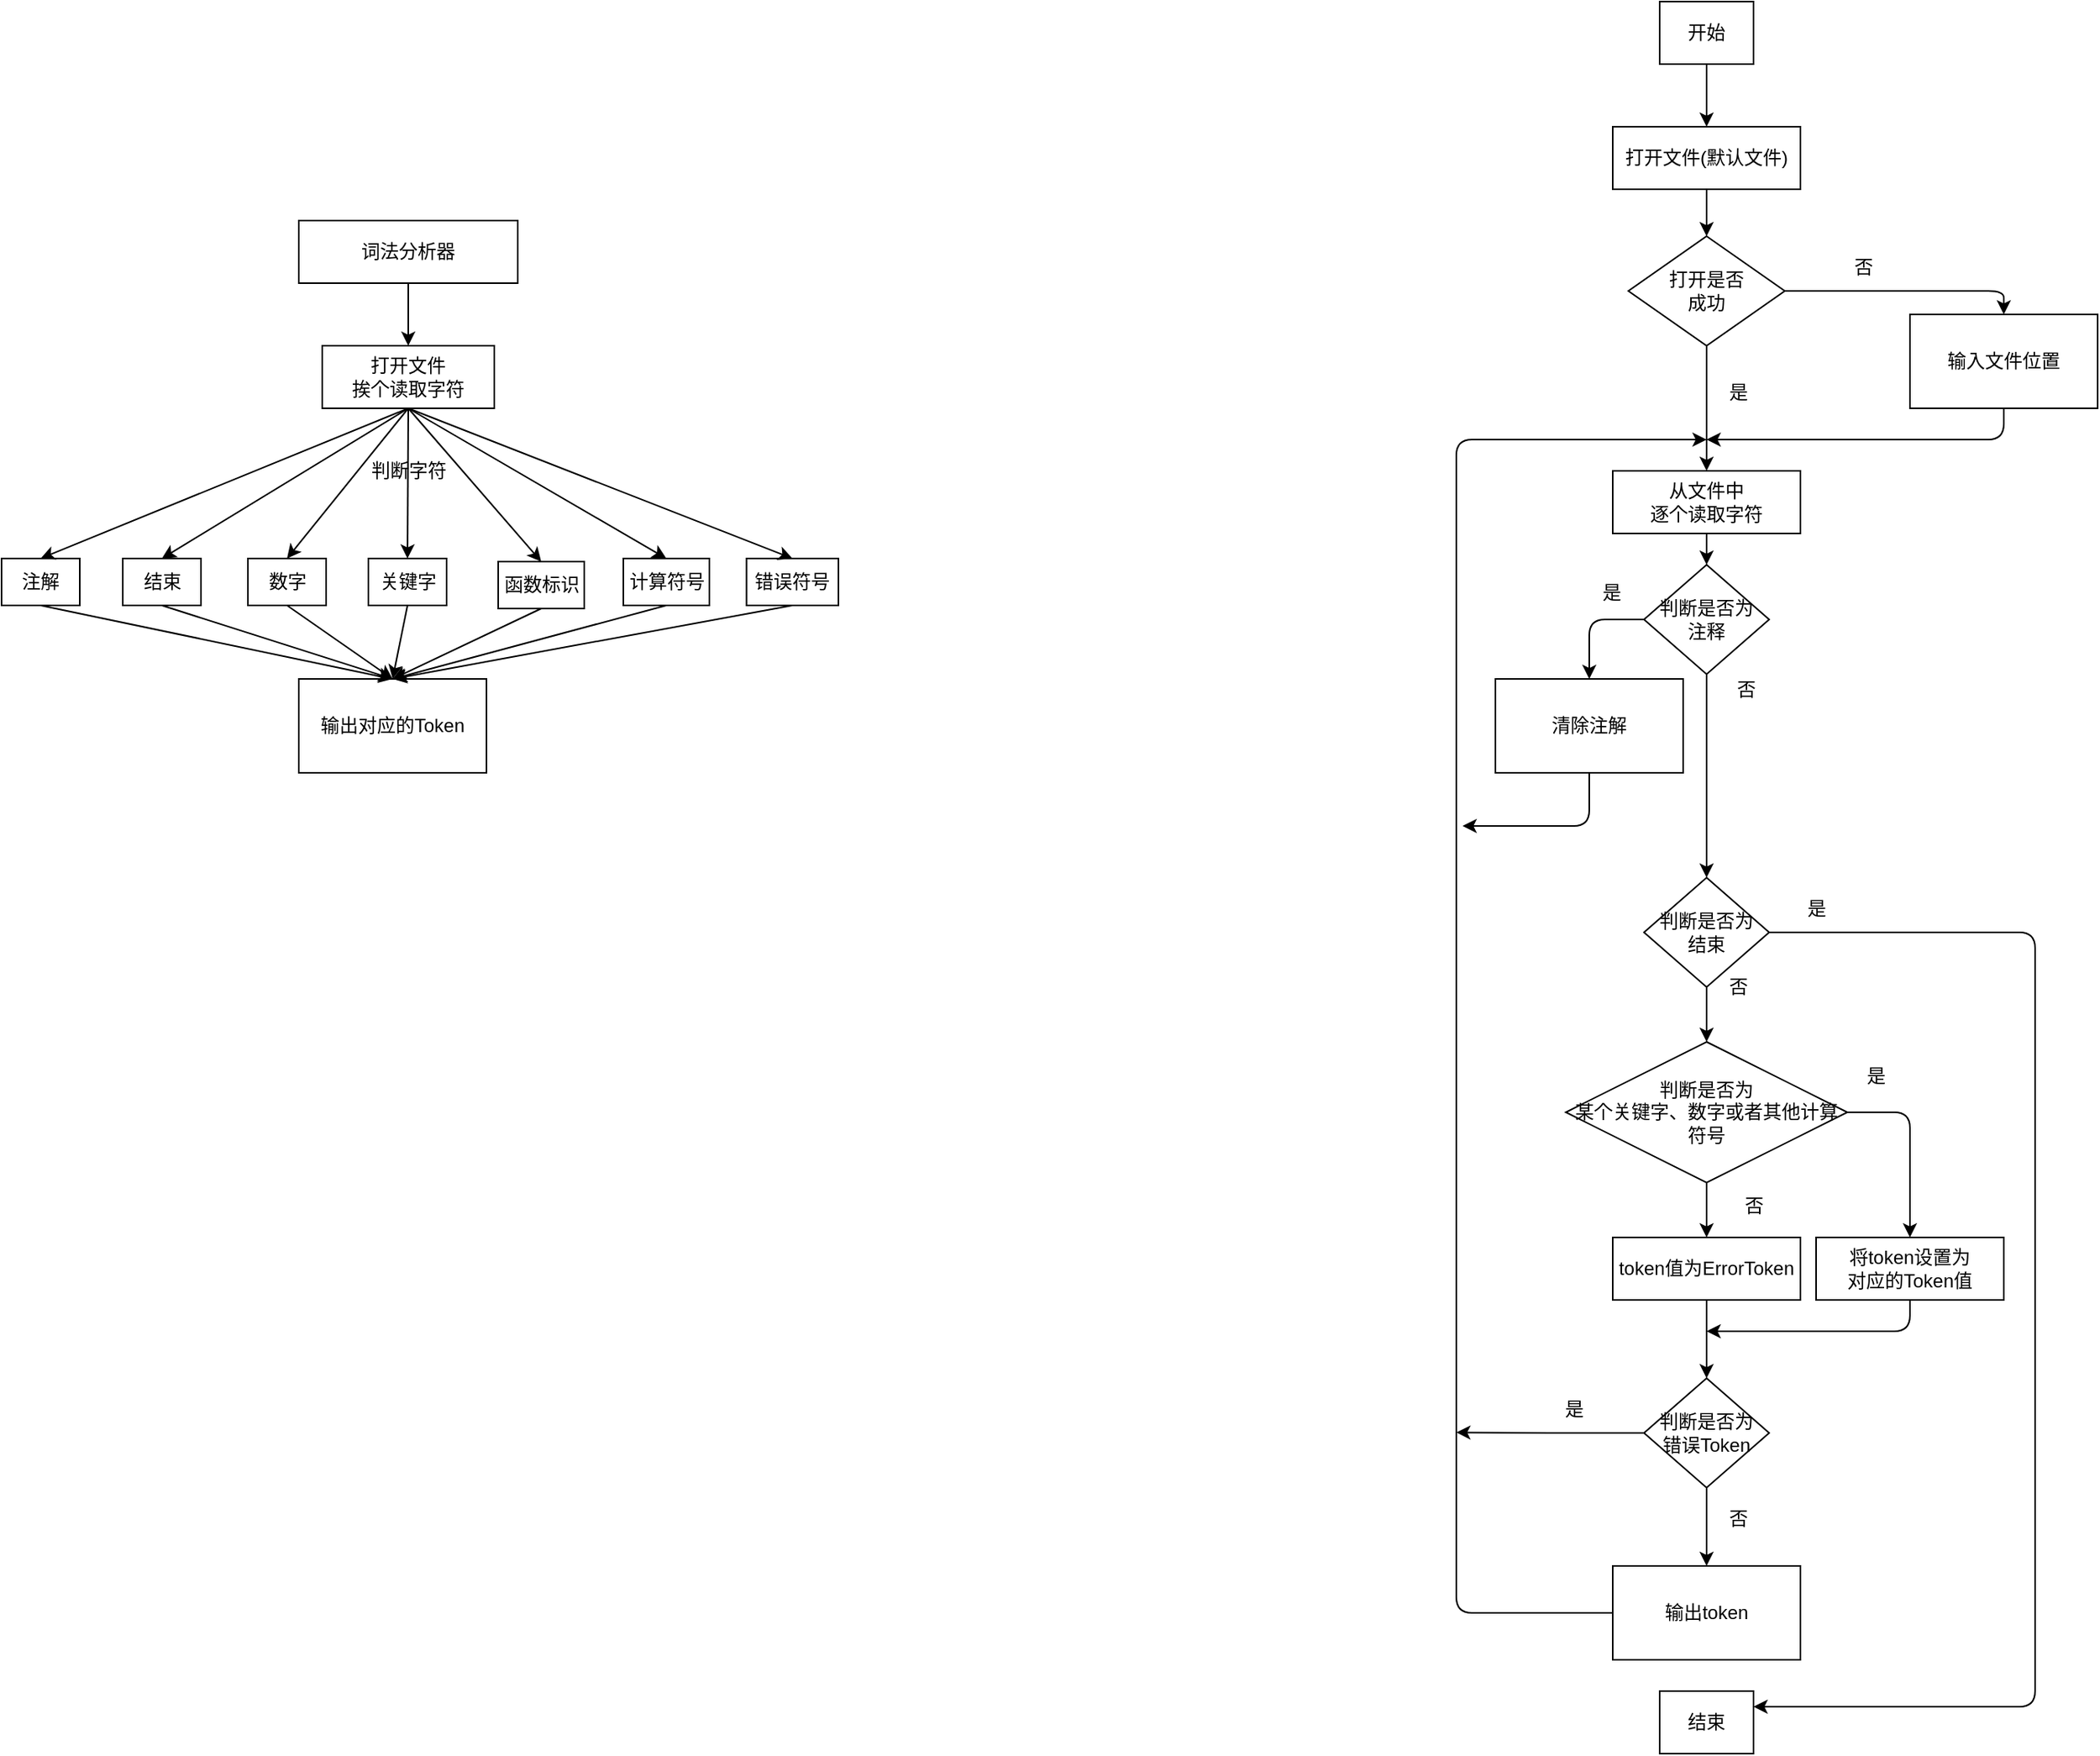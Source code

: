 <mxfile version="14.1.1" type="github">
  <diagram id="XsmayL_TNHPvaqfaG_1q" name="Page-1">
    <mxGraphModel dx="2281" dy="829" grid="0" gridSize="10" guides="1" tooltips="1" connect="1" arrows="1" fold="1" page="0" pageScale="1" pageWidth="827" pageHeight="1169" math="0" shadow="0">
      <root>
        <mxCell id="0" />
        <mxCell id="1" parent="0" />
        <mxCell id="DwU-FVaj21BzKpIbncj1-26" style="edgeStyle=orthogonalEdgeStyle;rounded=0;orthogonalLoop=1;jettySize=auto;html=1;exitX=0.5;exitY=1;exitDx=0;exitDy=0;entryX=0.5;entryY=0;entryDx=0;entryDy=0;" edge="1" parent="1" source="DwU-FVaj21BzKpIbncj1-1" target="DwU-FVaj21BzKpIbncj1-2">
          <mxGeometry relative="1" as="geometry" />
        </mxCell>
        <mxCell id="DwU-FVaj21BzKpIbncj1-1" value="开始" style="rounded=0;whiteSpace=wrap;html=1;" vertex="1" parent="1">
          <mxGeometry x="340" y="60" width="60" height="40" as="geometry" />
        </mxCell>
        <mxCell id="DwU-FVaj21BzKpIbncj1-25" style="edgeStyle=orthogonalEdgeStyle;rounded=0;orthogonalLoop=1;jettySize=auto;html=1;exitX=0.5;exitY=1;exitDx=0;exitDy=0;entryX=0.5;entryY=0;entryDx=0;entryDy=0;" edge="1" parent="1" source="DwU-FVaj21BzKpIbncj1-2" target="DwU-FVaj21BzKpIbncj1-3">
          <mxGeometry relative="1" as="geometry" />
        </mxCell>
        <mxCell id="DwU-FVaj21BzKpIbncj1-2" value="打开文件(默认文件)" style="rounded=0;whiteSpace=wrap;html=1;" vertex="1" parent="1">
          <mxGeometry x="310" y="140" width="120" height="40" as="geometry" />
        </mxCell>
        <mxCell id="DwU-FVaj21BzKpIbncj1-24" style="edgeStyle=orthogonalEdgeStyle;rounded=0;orthogonalLoop=1;jettySize=auto;html=1;entryX=0.5;entryY=0;entryDx=0;entryDy=0;" edge="1" parent="1" source="DwU-FVaj21BzKpIbncj1-3" target="DwU-FVaj21BzKpIbncj1-4">
          <mxGeometry relative="1" as="geometry" />
        </mxCell>
        <mxCell id="DwU-FVaj21BzKpIbncj1-3" value="打开是否&lt;br&gt;成功" style="rhombus;whiteSpace=wrap;html=1;" vertex="1" parent="1">
          <mxGeometry x="320" y="210" width="100" height="70" as="geometry" />
        </mxCell>
        <mxCell id="DwU-FVaj21BzKpIbncj1-23" style="edgeStyle=orthogonalEdgeStyle;rounded=0;orthogonalLoop=1;jettySize=auto;html=1;exitX=0.5;exitY=1;exitDx=0;exitDy=0;entryX=0.5;entryY=0;entryDx=0;entryDy=0;" edge="1" parent="1" source="DwU-FVaj21BzKpIbncj1-4" target="DwU-FVaj21BzKpIbncj1-6">
          <mxGeometry relative="1" as="geometry" />
        </mxCell>
        <mxCell id="DwU-FVaj21BzKpIbncj1-4" value="从文件中&lt;br&gt;逐个读取字符" style="rounded=0;whiteSpace=wrap;html=1;" vertex="1" parent="1">
          <mxGeometry x="310" y="360" width="120" height="40" as="geometry" />
        </mxCell>
        <mxCell id="DwU-FVaj21BzKpIbncj1-45" style="edgeStyle=orthogonalEdgeStyle;rounded=0;orthogonalLoop=1;jettySize=auto;html=1;exitX=0.5;exitY=1;exitDx=0;exitDy=0;entryX=0.5;entryY=0;entryDx=0;entryDy=0;" edge="1" parent="1" source="DwU-FVaj21BzKpIbncj1-5" target="DwU-FVaj21BzKpIbncj1-44">
          <mxGeometry relative="1" as="geometry" />
        </mxCell>
        <mxCell id="DwU-FVaj21BzKpIbncj1-5" value="token值为ErrorToken" style="rounded=0;whiteSpace=wrap;html=1;" vertex="1" parent="1">
          <mxGeometry x="310" y="850" width="120" height="40" as="geometry" />
        </mxCell>
        <mxCell id="DwU-FVaj21BzKpIbncj1-15" style="edgeStyle=orthogonalEdgeStyle;rounded=0;orthogonalLoop=1;jettySize=auto;html=1;exitX=0.5;exitY=1;exitDx=0;exitDy=0;entryX=0.5;entryY=0;entryDx=0;entryDy=0;" edge="1" parent="1" source="DwU-FVaj21BzKpIbncj1-6" target="DwU-FVaj21BzKpIbncj1-10">
          <mxGeometry relative="1" as="geometry" />
        </mxCell>
        <mxCell id="DwU-FVaj21BzKpIbncj1-6" value="判断是否为&lt;br&gt;注释" style="rhombus;whiteSpace=wrap;html=1;" vertex="1" parent="1">
          <mxGeometry x="330" y="420" width="80" height="70" as="geometry" />
        </mxCell>
        <mxCell id="DwU-FVaj21BzKpIbncj1-17" style="edgeStyle=orthogonalEdgeStyle;rounded=0;orthogonalLoop=1;jettySize=auto;html=1;exitX=0.5;exitY=1;exitDx=0;exitDy=0;entryX=0.5;entryY=0;entryDx=0;entryDy=0;" edge="1" parent="1" source="DwU-FVaj21BzKpIbncj1-10" target="DwU-FVaj21BzKpIbncj1-11">
          <mxGeometry relative="1" as="geometry" />
        </mxCell>
        <mxCell id="DwU-FVaj21BzKpIbncj1-10" value="判断是否为&lt;br&gt;结束" style="rhombus;whiteSpace=wrap;html=1;" vertex="1" parent="1">
          <mxGeometry x="330" y="620" width="80" height="70" as="geometry" />
        </mxCell>
        <mxCell id="DwU-FVaj21BzKpIbncj1-19" style="edgeStyle=orthogonalEdgeStyle;rounded=0;orthogonalLoop=1;jettySize=auto;html=1;exitX=0.5;exitY=1;exitDx=0;exitDy=0;entryX=0.5;entryY=0;entryDx=0;entryDy=0;" edge="1" parent="1" source="DwU-FVaj21BzKpIbncj1-11" target="DwU-FVaj21BzKpIbncj1-5">
          <mxGeometry relative="1" as="geometry" />
        </mxCell>
        <mxCell id="DwU-FVaj21BzKpIbncj1-11" value="判断是否为&lt;br&gt;某个关键字、数字或者其他计算符号" style="rhombus;whiteSpace=wrap;html=1;" vertex="1" parent="1">
          <mxGeometry x="280" y="725" width="180" height="90" as="geometry" />
        </mxCell>
        <mxCell id="DwU-FVaj21BzKpIbncj1-12" value="输出token" style="rounded=0;whiteSpace=wrap;html=1;" vertex="1" parent="1">
          <mxGeometry x="310" y="1060" width="120" height="60" as="geometry" />
        </mxCell>
        <mxCell id="DwU-FVaj21BzKpIbncj1-14" value="结束" style="rounded=0;whiteSpace=wrap;html=1;" vertex="1" parent="1">
          <mxGeometry x="340" y="1140" width="60" height="40" as="geometry" />
        </mxCell>
        <mxCell id="DwU-FVaj21BzKpIbncj1-16" value="否" style="text;html=1;align=center;verticalAlign=middle;resizable=0;points=[];autosize=1;" vertex="1" parent="1">
          <mxGeometry x="380" y="490" width="30" height="20" as="geometry" />
        </mxCell>
        <mxCell id="DwU-FVaj21BzKpIbncj1-18" value="否" style="text;html=1;align=center;verticalAlign=middle;resizable=0;points=[];autosize=1;" vertex="1" parent="1">
          <mxGeometry x="375" y="680" width="30" height="20" as="geometry" />
        </mxCell>
        <mxCell id="DwU-FVaj21BzKpIbncj1-20" value="否" style="text;html=1;align=center;verticalAlign=middle;resizable=0;points=[];autosize=1;" vertex="1" parent="1">
          <mxGeometry x="385" y="820" width="30" height="20" as="geometry" />
        </mxCell>
        <mxCell id="DwU-FVaj21BzKpIbncj1-27" value="输入文件位置" style="rounded=0;whiteSpace=wrap;html=1;" vertex="1" parent="1">
          <mxGeometry x="500" y="260" width="120" height="60" as="geometry" />
        </mxCell>
        <mxCell id="DwU-FVaj21BzKpIbncj1-28" value="" style="endArrow=classic;html=1;exitX=1;exitY=0.5;exitDx=0;exitDy=0;entryX=0.5;entryY=0;entryDx=0;entryDy=0;" edge="1" parent="1" source="DwU-FVaj21BzKpIbncj1-3" target="DwU-FVaj21BzKpIbncj1-27">
          <mxGeometry width="50" height="50" relative="1" as="geometry">
            <mxPoint x="560" y="190" as="sourcePoint" />
            <mxPoint x="610" y="140" as="targetPoint" />
            <Array as="points">
              <mxPoint x="560" y="245" />
            </Array>
          </mxGeometry>
        </mxCell>
        <mxCell id="DwU-FVaj21BzKpIbncj1-29" value="" style="endArrow=classic;html=1;exitX=0.5;exitY=1;exitDx=0;exitDy=0;" edge="1" parent="1" source="DwU-FVaj21BzKpIbncj1-27">
          <mxGeometry width="50" height="50" relative="1" as="geometry">
            <mxPoint x="550" y="440" as="sourcePoint" />
            <mxPoint x="370" y="340" as="targetPoint" />
            <Array as="points">
              <mxPoint x="560" y="340" />
            </Array>
          </mxGeometry>
        </mxCell>
        <mxCell id="DwU-FVaj21BzKpIbncj1-30" value="是" style="text;html=1;align=center;verticalAlign=middle;resizable=0;points=[];autosize=1;" vertex="1" parent="1">
          <mxGeometry x="375" y="300" width="30" height="20" as="geometry" />
        </mxCell>
        <mxCell id="DwU-FVaj21BzKpIbncj1-31" value="否" style="text;html=1;align=center;verticalAlign=middle;resizable=0;points=[];autosize=1;" vertex="1" parent="1">
          <mxGeometry x="455" y="220" width="30" height="20" as="geometry" />
        </mxCell>
        <mxCell id="DwU-FVaj21BzKpIbncj1-32" value="" style="endArrow=classic;html=1;exitX=0;exitY=0.5;exitDx=0;exitDy=0;entryX=0.5;entryY=0;entryDx=0;entryDy=0;" edge="1" parent="1" source="DwU-FVaj21BzKpIbncj1-6" target="DwU-FVaj21BzKpIbncj1-33">
          <mxGeometry width="50" height="50" relative="1" as="geometry">
            <mxPoint x="590" y="460" as="sourcePoint" />
            <mxPoint x="600" y="460" as="targetPoint" />
            <Array as="points">
              <mxPoint x="295" y="455" />
            </Array>
          </mxGeometry>
        </mxCell>
        <mxCell id="DwU-FVaj21BzKpIbncj1-33" value="清除注解" style="rounded=0;whiteSpace=wrap;html=1;" vertex="1" parent="1">
          <mxGeometry x="235" y="493" width="120" height="60" as="geometry" />
        </mxCell>
        <mxCell id="DwU-FVaj21BzKpIbncj1-34" value="" style="endArrow=classic;html=1;exitX=0.5;exitY=1;exitDx=0;exitDy=0;" edge="1" parent="1" source="DwU-FVaj21BzKpIbncj1-33">
          <mxGeometry width="50" height="50" relative="1" as="geometry">
            <mxPoint x="560" y="640" as="sourcePoint" />
            <mxPoint x="214" y="587" as="targetPoint" />
            <Array as="points">
              <mxPoint x="295" y="587" />
            </Array>
          </mxGeometry>
        </mxCell>
        <mxCell id="DwU-FVaj21BzKpIbncj1-35" value="是" style="text;html=1;align=center;verticalAlign=middle;resizable=0;points=[];autosize=1;" vertex="1" parent="1">
          <mxGeometry x="294" y="428" width="30" height="20" as="geometry" />
        </mxCell>
        <mxCell id="DwU-FVaj21BzKpIbncj1-36" value="" style="endArrow=classic;html=1;exitX=1;exitY=0.5;exitDx=0;exitDy=0;entryX=1;entryY=0.25;entryDx=0;entryDy=0;" edge="1" parent="1" source="DwU-FVaj21BzKpIbncj1-10" target="DwU-FVaj21BzKpIbncj1-14">
          <mxGeometry width="50" height="50" relative="1" as="geometry">
            <mxPoint x="640" y="720" as="sourcePoint" />
            <mxPoint x="370" y="990" as="targetPoint" />
            <Array as="points">
              <mxPoint x="580" y="655" />
              <mxPoint x="580" y="1150" />
            </Array>
          </mxGeometry>
        </mxCell>
        <mxCell id="DwU-FVaj21BzKpIbncj1-37" value="是" style="text;html=1;align=center;verticalAlign=middle;resizable=0;points=[];autosize=1;" vertex="1" parent="1">
          <mxGeometry x="425" y="630" width="30" height="20" as="geometry" />
        </mxCell>
        <mxCell id="DwU-FVaj21BzKpIbncj1-38" value="" style="endArrow=classic;html=1;exitX=0;exitY=0.5;exitDx=0;exitDy=0;" edge="1" parent="1" source="DwU-FVaj21BzKpIbncj1-12">
          <mxGeometry width="50" height="50" relative="1" as="geometry">
            <mxPoint x="280" y="1100" as="sourcePoint" />
            <mxPoint x="370" y="340" as="targetPoint" />
            <Array as="points">
              <mxPoint x="210" y="1090" />
              <mxPoint x="210" y="1030" />
              <mxPoint x="210" y="340" />
            </Array>
          </mxGeometry>
        </mxCell>
        <mxCell id="DwU-FVaj21BzKpIbncj1-40" value="将token设置为&lt;br&gt;对应的Token值" style="rounded=0;whiteSpace=wrap;html=1;" vertex="1" parent="1">
          <mxGeometry x="440" y="850" width="120" height="40" as="geometry" />
        </mxCell>
        <mxCell id="DwU-FVaj21BzKpIbncj1-41" value="" style="endArrow=classic;html=1;exitX=1;exitY=0.5;exitDx=0;exitDy=0;entryX=0.5;entryY=0;entryDx=0;entryDy=0;" edge="1" parent="1" source="DwU-FVaj21BzKpIbncj1-11" target="DwU-FVaj21BzKpIbncj1-40">
          <mxGeometry width="50" height="50" relative="1" as="geometry">
            <mxPoint x="510" y="810" as="sourcePoint" />
            <mxPoint x="560" y="760" as="targetPoint" />
            <Array as="points">
              <mxPoint x="500" y="770" />
            </Array>
          </mxGeometry>
        </mxCell>
        <mxCell id="DwU-FVaj21BzKpIbncj1-47" style="edgeStyle=orthogonalEdgeStyle;rounded=0;orthogonalLoop=1;jettySize=auto;html=1;entryX=0.5;entryY=0;entryDx=0;entryDy=0;" edge="1" parent="1" source="DwU-FVaj21BzKpIbncj1-44" target="DwU-FVaj21BzKpIbncj1-12">
          <mxGeometry relative="1" as="geometry" />
        </mxCell>
        <mxCell id="DwU-FVaj21BzKpIbncj1-49" style="edgeStyle=orthogonalEdgeStyle;rounded=0;orthogonalLoop=1;jettySize=auto;html=1;exitX=0;exitY=0.5;exitDx=0;exitDy=0;" edge="1" parent="1" source="DwU-FVaj21BzKpIbncj1-44">
          <mxGeometry relative="1" as="geometry">
            <mxPoint x="210" y="974.667" as="targetPoint" />
          </mxGeometry>
        </mxCell>
        <mxCell id="DwU-FVaj21BzKpIbncj1-44" value="判断是否为&lt;br&gt;错误Token" style="rhombus;whiteSpace=wrap;html=1;" vertex="1" parent="1">
          <mxGeometry x="330" y="940" width="80" height="70" as="geometry" />
        </mxCell>
        <mxCell id="DwU-FVaj21BzKpIbncj1-46" value="" style="endArrow=classic;html=1;exitX=0.5;exitY=1;exitDx=0;exitDy=0;" edge="1" parent="1" source="DwU-FVaj21BzKpIbncj1-40">
          <mxGeometry width="50" height="50" relative="1" as="geometry">
            <mxPoint x="480" y="960" as="sourcePoint" />
            <mxPoint x="370" y="910" as="targetPoint" />
            <Array as="points">
              <mxPoint x="500" y="910" />
            </Array>
          </mxGeometry>
        </mxCell>
        <mxCell id="DwU-FVaj21BzKpIbncj1-48" value="否" style="text;html=1;align=center;verticalAlign=middle;resizable=0;points=[];autosize=1;" vertex="1" parent="1">
          <mxGeometry x="375" y="1020" width="30" height="20" as="geometry" />
        </mxCell>
        <mxCell id="DwU-FVaj21BzKpIbncj1-50" value="是" style="text;html=1;align=center;verticalAlign=middle;resizable=0;points=[];autosize=1;" vertex="1" parent="1">
          <mxGeometry x="270" y="950" width="30" height="20" as="geometry" />
        </mxCell>
        <mxCell id="DwU-FVaj21BzKpIbncj1-51" value="是" style="text;html=1;align=center;verticalAlign=middle;resizable=0;points=[];autosize=1;" vertex="1" parent="1">
          <mxGeometry x="467" y="738" width="22" height="18" as="geometry" />
        </mxCell>
        <mxCell id="DwU-FVaj21BzKpIbncj1-69" style="edgeStyle=orthogonalEdgeStyle;rounded=0;orthogonalLoop=1;jettySize=auto;html=1;entryX=0.5;entryY=0;entryDx=0;entryDy=0;" edge="1" parent="1" source="DwU-FVaj21BzKpIbncj1-52" target="DwU-FVaj21BzKpIbncj1-53">
          <mxGeometry relative="1" as="geometry" />
        </mxCell>
        <mxCell id="DwU-FVaj21BzKpIbncj1-52" value="词法分析器" style="rounded=0;whiteSpace=wrap;html=1;" vertex="1" parent="1">
          <mxGeometry x="-530" y="200" width="140" height="40" as="geometry" />
        </mxCell>
        <mxCell id="DwU-FVaj21BzKpIbncj1-53" value="打开文件&lt;br&gt;挨个读取字符" style="rounded=0;whiteSpace=wrap;html=1;" vertex="1" parent="1">
          <mxGeometry x="-515" y="280" width="110" height="40" as="geometry" />
        </mxCell>
        <mxCell id="DwU-FVaj21BzKpIbncj1-54" value="注解" style="rounded=0;whiteSpace=wrap;html=1;" vertex="1" parent="1">
          <mxGeometry x="-720" y="416" width="50" height="30" as="geometry" />
        </mxCell>
        <mxCell id="DwU-FVaj21BzKpIbncj1-55" value="结束" style="rounded=0;whiteSpace=wrap;html=1;" vertex="1" parent="1">
          <mxGeometry x="-642.5" y="416" width="50" height="30" as="geometry" />
        </mxCell>
        <mxCell id="DwU-FVaj21BzKpIbncj1-57" value="数字" style="rounded=0;whiteSpace=wrap;html=1;" vertex="1" parent="1">
          <mxGeometry x="-562.5" y="416" width="50" height="30" as="geometry" />
        </mxCell>
        <mxCell id="DwU-FVaj21BzKpIbncj1-58" value="关键字" style="rounded=0;whiteSpace=wrap;html=1;" vertex="1" parent="1">
          <mxGeometry x="-485.5" y="416" width="50" height="30" as="geometry" />
        </mxCell>
        <mxCell id="DwU-FVaj21BzKpIbncj1-59" value="函数标识" style="rounded=0;whiteSpace=wrap;html=1;" vertex="1" parent="1">
          <mxGeometry x="-402.5" y="418" width="55" height="30" as="geometry" />
        </mxCell>
        <mxCell id="DwU-FVaj21BzKpIbncj1-60" value="计算符号" style="rounded=0;whiteSpace=wrap;html=1;" vertex="1" parent="1">
          <mxGeometry x="-322.5" y="416" width="55" height="30" as="geometry" />
        </mxCell>
        <mxCell id="DwU-FVaj21BzKpIbncj1-62" value="" style="endArrow=classic;html=1;exitX=0.5;exitY=1;exitDx=0;exitDy=0;entryX=0.5;entryY=0;entryDx=0;entryDy=0;" edge="1" parent="1" source="DwU-FVaj21BzKpIbncj1-53" target="DwU-FVaj21BzKpIbncj1-54">
          <mxGeometry width="50" height="50" relative="1" as="geometry">
            <mxPoint x="-750" y="380" as="sourcePoint" />
            <mxPoint x="-700" y="330" as="targetPoint" />
          </mxGeometry>
        </mxCell>
        <mxCell id="DwU-FVaj21BzKpIbncj1-63" value="" style="endArrow=classic;html=1;exitX=0.5;exitY=1;exitDx=0;exitDy=0;entryX=0.5;entryY=0;entryDx=0;entryDy=0;" edge="1" parent="1" source="DwU-FVaj21BzKpIbncj1-53" target="DwU-FVaj21BzKpIbncj1-55">
          <mxGeometry width="50" height="50" relative="1" as="geometry">
            <mxPoint x="-420" y="380" as="sourcePoint" />
            <mxPoint x="-370" y="330" as="targetPoint" />
          </mxGeometry>
        </mxCell>
        <mxCell id="DwU-FVaj21BzKpIbncj1-64" value="" style="endArrow=classic;html=1;exitX=0.5;exitY=1;exitDx=0;exitDy=0;entryX=0.5;entryY=0;entryDx=0;entryDy=0;" edge="1" parent="1" source="DwU-FVaj21BzKpIbncj1-53" target="DwU-FVaj21BzKpIbncj1-57">
          <mxGeometry width="50" height="50" relative="1" as="geometry">
            <mxPoint x="-350" y="380" as="sourcePoint" />
            <mxPoint x="-300" y="330" as="targetPoint" />
          </mxGeometry>
        </mxCell>
        <mxCell id="DwU-FVaj21BzKpIbncj1-65" value="" style="endArrow=classic;html=1;entryX=0.5;entryY=0;entryDx=0;entryDy=0;" edge="1" parent="1" target="DwU-FVaj21BzKpIbncj1-58">
          <mxGeometry width="50" height="50" relative="1" as="geometry">
            <mxPoint x="-460" y="320" as="sourcePoint" />
            <mxPoint x="-330" y="360" as="targetPoint" />
          </mxGeometry>
        </mxCell>
        <mxCell id="DwU-FVaj21BzKpIbncj1-66" value="" style="endArrow=classic;html=1;entryX=0.5;entryY=0;entryDx=0;entryDy=0;" edge="1" parent="1" target="DwU-FVaj21BzKpIbncj1-59">
          <mxGeometry width="50" height="50" relative="1" as="geometry">
            <mxPoint x="-460" y="320" as="sourcePoint" />
            <mxPoint x="-330" y="340" as="targetPoint" />
          </mxGeometry>
        </mxCell>
        <mxCell id="DwU-FVaj21BzKpIbncj1-67" value="" style="endArrow=classic;html=1;entryX=0.5;entryY=0;entryDx=0;entryDy=0;" edge="1" parent="1" target="DwU-FVaj21BzKpIbncj1-60">
          <mxGeometry width="50" height="50" relative="1" as="geometry">
            <mxPoint x="-460" y="320" as="sourcePoint" />
            <mxPoint x="-330" y="320" as="targetPoint" />
          </mxGeometry>
        </mxCell>
        <mxCell id="DwU-FVaj21BzKpIbncj1-68" value="判断字符" style="text;html=1;align=center;verticalAlign=middle;resizable=0;points=[];autosize=1;" vertex="1" parent="1">
          <mxGeometry x="-490" y="350" width="60" height="20" as="geometry" />
        </mxCell>
        <mxCell id="DwU-FVaj21BzKpIbncj1-70" value="输出对应的Token" style="rounded=0;whiteSpace=wrap;html=1;" vertex="1" parent="1">
          <mxGeometry x="-530" y="493" width="120" height="60" as="geometry" />
        </mxCell>
        <mxCell id="DwU-FVaj21BzKpIbncj1-72" value="错误符号" style="rounded=0;whiteSpace=wrap;html=1;" vertex="1" parent="1">
          <mxGeometry x="-243.75" y="416" width="58.75" height="30" as="geometry" />
        </mxCell>
        <mxCell id="DwU-FVaj21BzKpIbncj1-74" value="" style="endArrow=classic;html=1;entryX=0.5;entryY=0;entryDx=0;entryDy=0;" edge="1" parent="1" target="DwU-FVaj21BzKpIbncj1-72">
          <mxGeometry width="50" height="50" relative="1" as="geometry">
            <mxPoint x="-460" y="320" as="sourcePoint" />
            <mxPoint x="-240" y="300" as="targetPoint" />
          </mxGeometry>
        </mxCell>
        <mxCell id="DwU-FVaj21BzKpIbncj1-75" value="" style="endArrow=classic;html=1;exitX=0.5;exitY=1;exitDx=0;exitDy=0;entryX=0.5;entryY=0;entryDx=0;entryDy=0;" edge="1" parent="1" source="DwU-FVaj21BzKpIbncj1-54" target="DwU-FVaj21BzKpIbncj1-70">
          <mxGeometry width="50" height="50" relative="1" as="geometry">
            <mxPoint x="-670" y="540" as="sourcePoint" />
            <mxPoint x="-620" y="490" as="targetPoint" />
          </mxGeometry>
        </mxCell>
        <mxCell id="DwU-FVaj21BzKpIbncj1-76" value="" style="endArrow=classic;html=1;exitX=0.5;exitY=1;exitDx=0;exitDy=0;entryX=0.5;entryY=0;entryDx=0;entryDy=0;" edge="1" parent="1" source="DwU-FVaj21BzKpIbncj1-55" target="DwU-FVaj21BzKpIbncj1-70">
          <mxGeometry width="50" height="50" relative="1" as="geometry">
            <mxPoint x="-700" y="550" as="sourcePoint" />
            <mxPoint x="-650" y="500" as="targetPoint" />
          </mxGeometry>
        </mxCell>
        <mxCell id="DwU-FVaj21BzKpIbncj1-77" value="" style="endArrow=classic;html=1;exitX=0.5;exitY=1;exitDx=0;exitDy=0;entryX=0.5;entryY=0;entryDx=0;entryDy=0;" edge="1" parent="1" source="DwU-FVaj21BzKpIbncj1-57" target="DwU-FVaj21BzKpIbncj1-70">
          <mxGeometry width="50" height="50" relative="1" as="geometry">
            <mxPoint x="-510" y="450" as="sourcePoint" />
            <mxPoint x="-580" y="490" as="targetPoint" />
          </mxGeometry>
        </mxCell>
        <mxCell id="DwU-FVaj21BzKpIbncj1-78" value="" style="endArrow=classic;html=1;exitX=0.5;exitY=1;exitDx=0;exitDy=0;entryX=0.5;entryY=0;entryDx=0;entryDy=0;" edge="1" parent="1" source="DwU-FVaj21BzKpIbncj1-58" target="DwU-FVaj21BzKpIbncj1-70">
          <mxGeometry width="50" height="50" relative="1" as="geometry">
            <mxPoint x="-680" y="560" as="sourcePoint" />
            <mxPoint x="-630" y="510" as="targetPoint" />
          </mxGeometry>
        </mxCell>
        <mxCell id="DwU-FVaj21BzKpIbncj1-79" value="" style="endArrow=classic;html=1;exitX=0.5;exitY=1;exitDx=0;exitDy=0;entryX=0.5;entryY=0;entryDx=0;entryDy=0;" edge="1" parent="1" source="DwU-FVaj21BzKpIbncj1-59" target="DwU-FVaj21BzKpIbncj1-70">
          <mxGeometry width="50" height="50" relative="1" as="geometry">
            <mxPoint x="-640" y="560" as="sourcePoint" />
            <mxPoint x="-590" y="510" as="targetPoint" />
          </mxGeometry>
        </mxCell>
        <mxCell id="DwU-FVaj21BzKpIbncj1-80" value="" style="endArrow=classic;html=1;exitX=0.5;exitY=1;exitDx=0;exitDy=0;entryX=0.5;entryY=0;entryDx=0;entryDy=0;" edge="1" parent="1" source="DwU-FVaj21BzKpIbncj1-60" target="DwU-FVaj21BzKpIbncj1-70">
          <mxGeometry width="50" height="50" relative="1" as="geometry">
            <mxPoint x="-210" y="560" as="sourcePoint" />
            <mxPoint x="-160" y="510" as="targetPoint" />
          </mxGeometry>
        </mxCell>
        <mxCell id="DwU-FVaj21BzKpIbncj1-81" value="" style="endArrow=classic;html=1;exitX=0.5;exitY=1;exitDx=0;exitDy=0;entryX=0.5;entryY=0;entryDx=0;entryDy=0;" edge="1" parent="1" source="DwU-FVaj21BzKpIbncj1-72" target="DwU-FVaj21BzKpIbncj1-70">
          <mxGeometry width="50" height="50" relative="1" as="geometry">
            <mxPoint x="-300" y="540" as="sourcePoint" />
            <mxPoint x="-250" y="490" as="targetPoint" />
          </mxGeometry>
        </mxCell>
      </root>
    </mxGraphModel>
  </diagram>
</mxfile>
